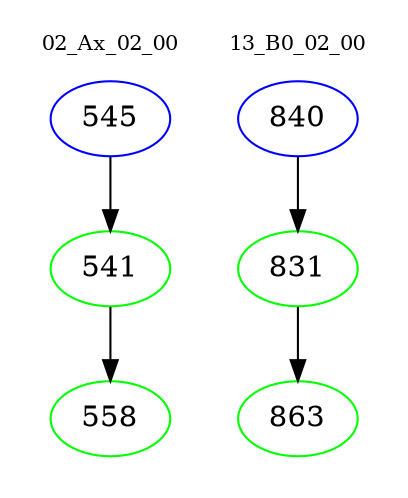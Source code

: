 digraph{
subgraph cluster_0 {
color = white
label = "02_Ax_02_00";
fontsize=10;
T0_545 [label="545", color="blue"]
T0_545 -> T0_541 [color="black"]
T0_541 [label="541", color="green"]
T0_541 -> T0_558 [color="black"]
T0_558 [label="558", color="green"]
}
subgraph cluster_1 {
color = white
label = "13_B0_02_00";
fontsize=10;
T1_840 [label="840", color="blue"]
T1_840 -> T1_831 [color="black"]
T1_831 [label="831", color="green"]
T1_831 -> T1_863 [color="black"]
T1_863 [label="863", color="green"]
}
}
